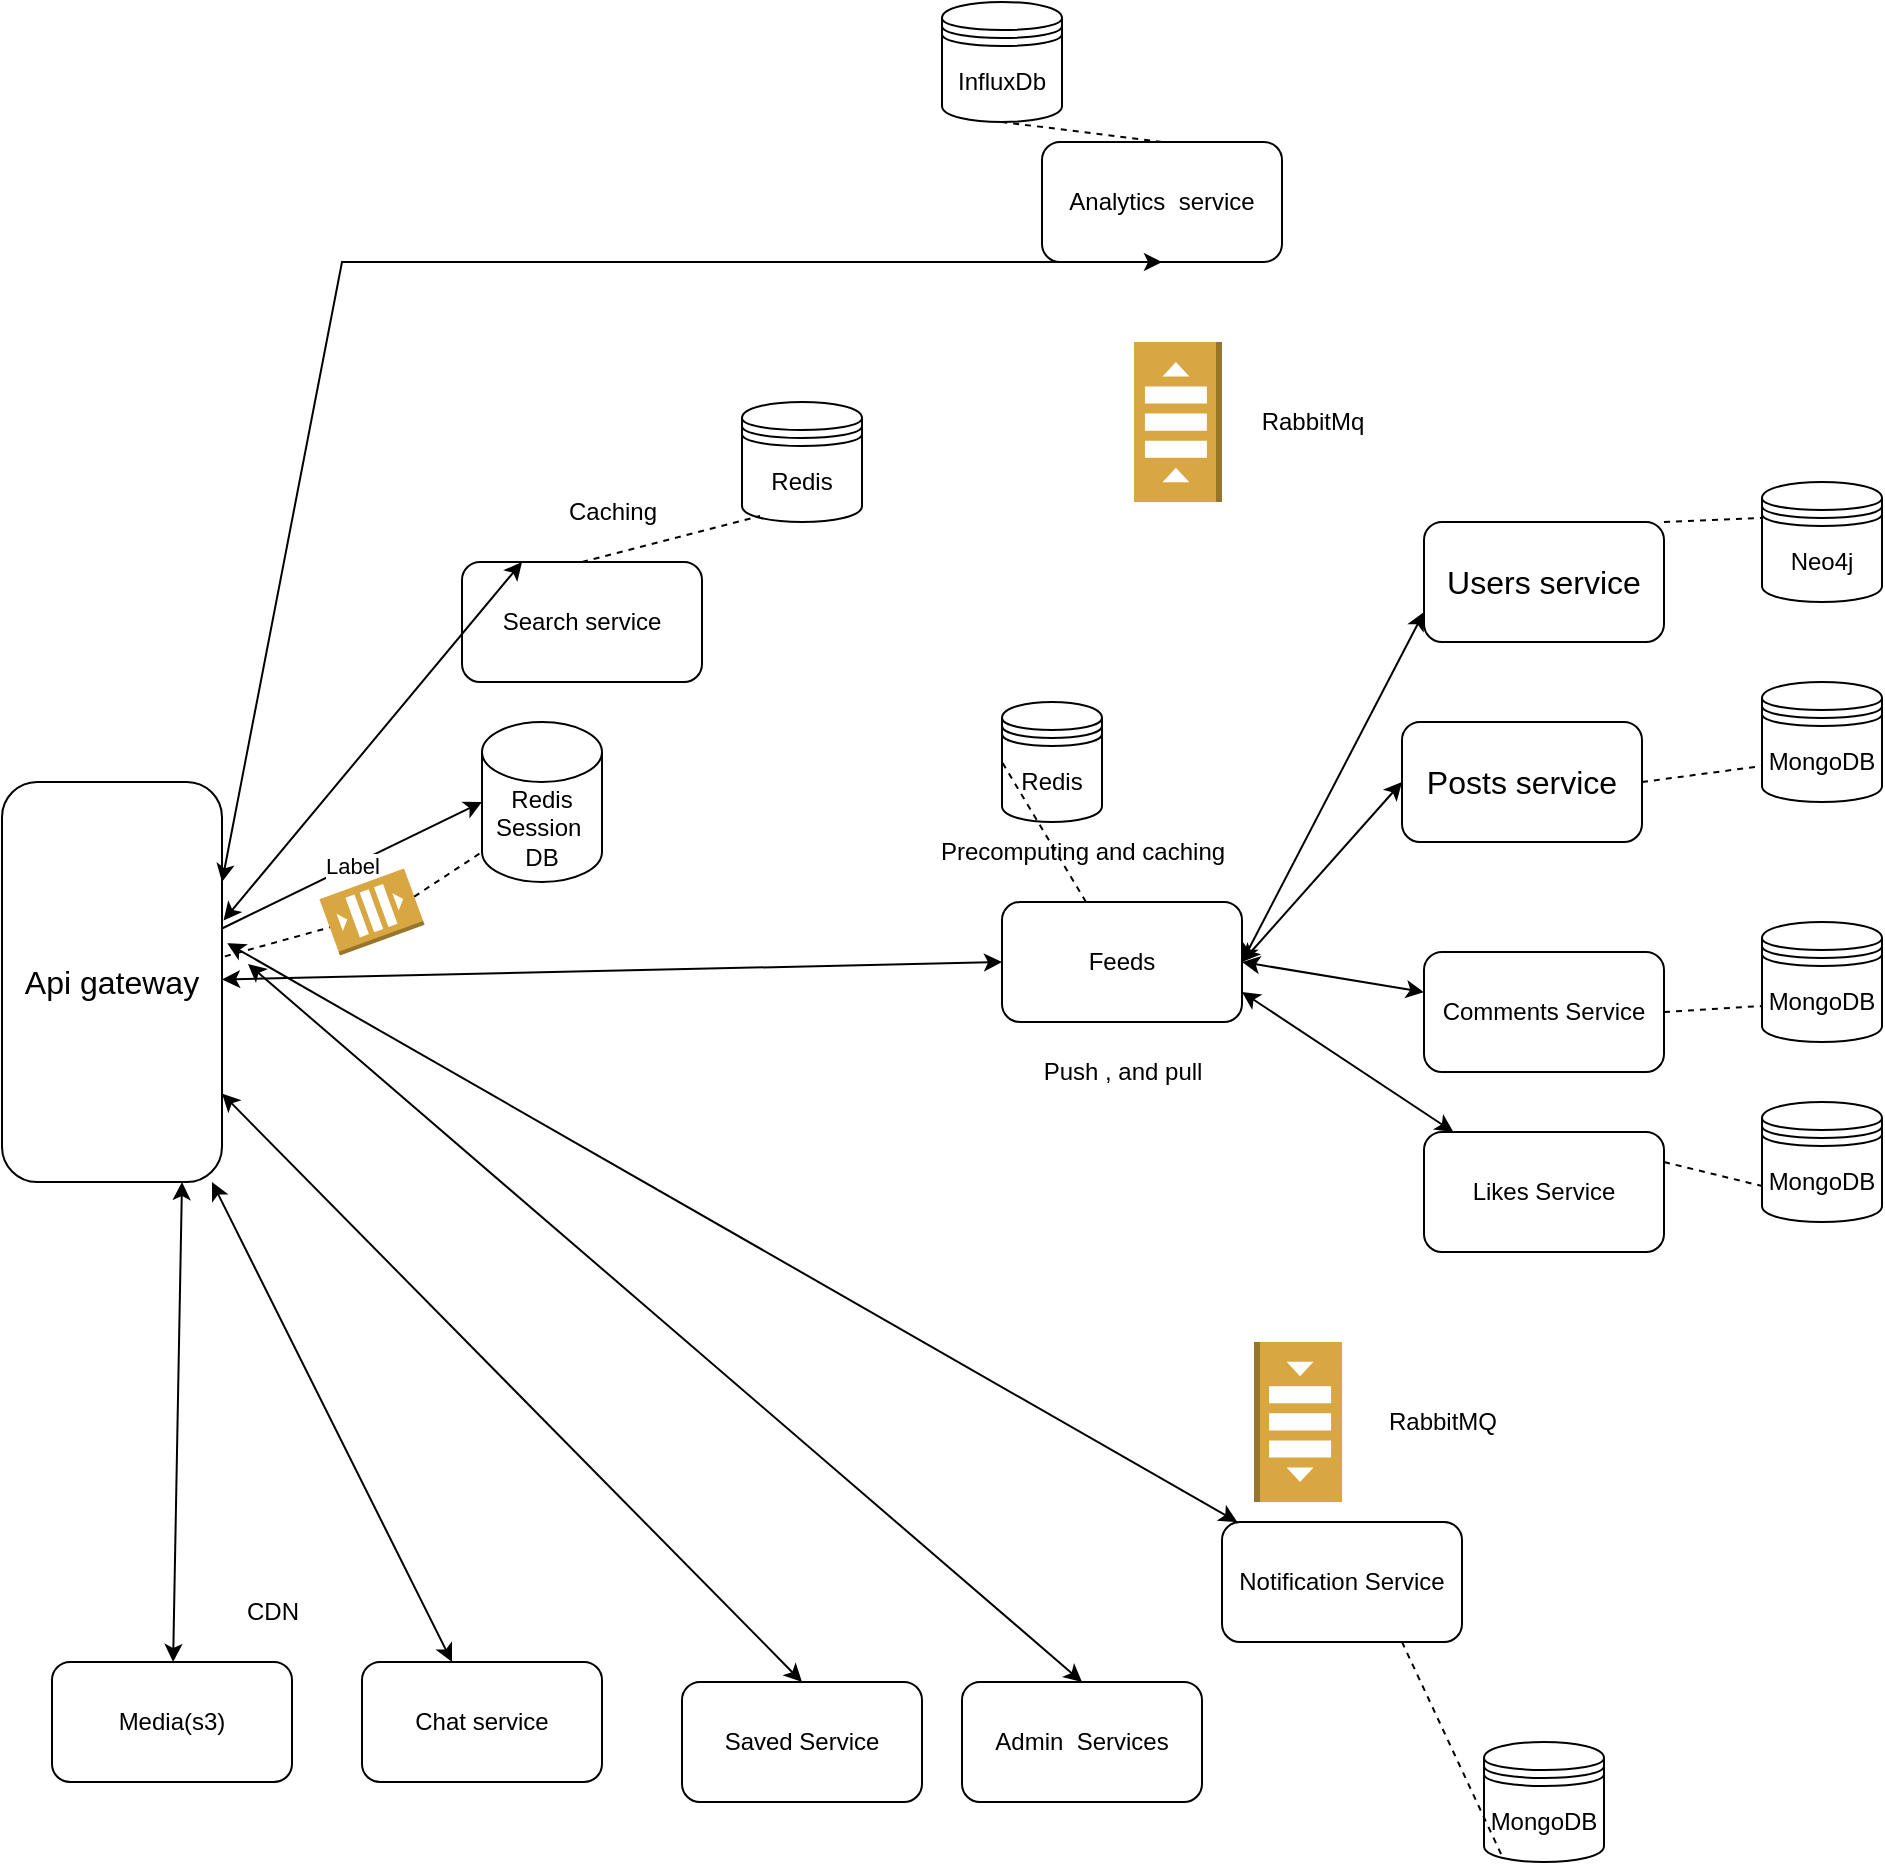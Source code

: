 <mxfile version="21.6.2" type="github">
  <diagram id="31b32b95-0358-9bc7-6ba0-a27c054ed1a7" name="Page-1">
    <mxGraphModel dx="-860" dy="481" grid="1" gridSize="10" guides="1" tooltips="1" connect="1" arrows="1" fold="1" page="1" pageScale="1" pageWidth="827" pageHeight="1169" background="none" math="0" shadow="0">
      <root>
        <mxCell id="0" />
        <mxCell id="1" parent="0" />
        <mxCell id="oQpSgmVscmDd02kqlDEu-95" value="&lt;font size=&quot;3&quot;&gt;Api gateway&lt;/font&gt;" style="rounded=1;whiteSpace=wrap;html=1;arcSize=16;" parent="1" vertex="1">
          <mxGeometry x="1680" y="440" width="110" height="200" as="geometry" />
        </mxCell>
        <mxCell id="oQpSgmVscmDd02kqlDEu-96" value="&lt;font size=&quot;3&quot;&gt;Users service&lt;/font&gt;" style="rounded=1;whiteSpace=wrap;html=1;" parent="1" vertex="1">
          <mxGeometry x="2391" y="310" width="120" height="60" as="geometry" />
        </mxCell>
        <mxCell id="oQpSgmVscmDd02kqlDEu-97" value="&lt;font size=&quot;3&quot;&gt;Posts service&lt;/font&gt;" style="rounded=1;whiteSpace=wrap;html=1;" parent="1" vertex="1">
          <mxGeometry x="2380" y="410" width="120" height="60" as="geometry" />
        </mxCell>
        <mxCell id="oQpSgmVscmDd02kqlDEu-98" value="Comments Service" style="rounded=1;whiteSpace=wrap;html=1;" parent="1" vertex="1">
          <mxGeometry x="2391" y="525" width="120" height="60" as="geometry" />
        </mxCell>
        <mxCell id="oQpSgmVscmDd02kqlDEu-99" value="Likes Service" style="rounded=1;whiteSpace=wrap;html=1;" parent="1" vertex="1">
          <mxGeometry x="2391" y="615" width="120" height="60" as="geometry" />
        </mxCell>
        <mxCell id="oQpSgmVscmDd02kqlDEu-100" value="Feeds" style="rounded=1;whiteSpace=wrap;html=1;" parent="1" vertex="1">
          <mxGeometry x="2180" y="500" width="120" height="60" as="geometry" />
        </mxCell>
        <mxCell id="oQpSgmVscmDd02kqlDEu-101" value="Media(s3)" style="rounded=1;whiteSpace=wrap;html=1;" parent="1" vertex="1">
          <mxGeometry x="1705" y="880" width="120" height="60" as="geometry" />
        </mxCell>
        <mxCell id="oQpSgmVscmDd02kqlDEu-102" value="Notification Service" style="rounded=1;whiteSpace=wrap;html=1;direction=west;" parent="1" vertex="1">
          <mxGeometry x="2290" y="810" width="120" height="60" as="geometry" />
        </mxCell>
        <mxCell id="oQpSgmVscmDd02kqlDEu-103" value="Search service" style="rounded=1;whiteSpace=wrap;html=1;" parent="1" vertex="1">
          <mxGeometry x="1910" y="330" width="120" height="60" as="geometry" />
        </mxCell>
        <mxCell id="oQpSgmVscmDd02kqlDEu-104" value="Analytics&amp;nbsp; service" style="rounded=1;whiteSpace=wrap;html=1;" parent="1" vertex="1">
          <mxGeometry x="2200" y="120" width="120" height="60" as="geometry" />
        </mxCell>
        <mxCell id="oQpSgmVscmDd02kqlDEu-105" value="Chat service" style="rounded=1;whiteSpace=wrap;html=1;" parent="1" vertex="1">
          <mxGeometry x="1860" y="880" width="120" height="60" as="geometry" />
        </mxCell>
        <mxCell id="oQpSgmVscmDd02kqlDEu-106" value="Saved Service" style="rounded=1;whiteSpace=wrap;html=1;" parent="1" vertex="1">
          <mxGeometry x="2020" y="890" width="120" height="60" as="geometry" />
        </mxCell>
        <mxCell id="oQpSgmVscmDd02kqlDEu-108" value="" style="html=1;labelBackgroundColor=#ffffff;startArrow=classic;startFill=1;startSize=6;endArrow=classic;endFill=1;endSize=6;jettySize=auto;orthogonalLoop=1;strokeWidth=1;fontSize=14;rounded=0;entryX=0;entryY=0.5;entryDx=0;entryDy=0;" parent="1" source="oQpSgmVscmDd02kqlDEu-95" target="oQpSgmVscmDd02kqlDEu-100" edge="1">
          <mxGeometry width="60" height="60" relative="1" as="geometry">
            <mxPoint x="1810" y="570" as="sourcePoint" />
            <mxPoint x="1960" y="560" as="targetPoint" />
          </mxGeometry>
        </mxCell>
        <mxCell id="oQpSgmVscmDd02kqlDEu-110" value="" style="html=1;labelBackgroundColor=#ffffff;startArrow=classic;startFill=1;startSize=6;endArrow=classic;endFill=1;endSize=6;jettySize=auto;orthogonalLoop=1;strokeWidth=1;fontSize=14;rounded=0;exitX=1;exitY=0.25;exitDx=0;exitDy=0;entryX=0.5;entryY=1;entryDx=0;entryDy=0;" parent="1" source="oQpSgmVscmDd02kqlDEu-95" target="oQpSgmVscmDd02kqlDEu-104" edge="1">
          <mxGeometry width="60" height="60" relative="1" as="geometry">
            <mxPoint x="2100" y="680" as="sourcePoint" />
            <mxPoint x="2160" y="620" as="targetPoint" />
            <Array as="points">
              <mxPoint x="1850" y="180" />
            </Array>
          </mxGeometry>
        </mxCell>
        <mxCell id="oQpSgmVscmDd02kqlDEu-111" value="" style="html=1;labelBackgroundColor=#ffffff;startArrow=classic;startFill=1;startSize=6;endArrow=classic;endFill=1;endSize=6;jettySize=auto;orthogonalLoop=1;strokeWidth=1;fontSize=14;rounded=0;entryX=0;entryY=0.75;entryDx=0;entryDy=0;exitX=1;exitY=0.5;exitDx=0;exitDy=0;" parent="1" source="oQpSgmVscmDd02kqlDEu-100" target="oQpSgmVscmDd02kqlDEu-96" edge="1">
          <mxGeometry width="60" height="60" relative="1" as="geometry">
            <mxPoint x="2100" y="680" as="sourcePoint" />
            <mxPoint x="2160" y="620" as="targetPoint" />
          </mxGeometry>
        </mxCell>
        <mxCell id="oQpSgmVscmDd02kqlDEu-112" value="" style="html=1;labelBackgroundColor=#ffffff;startArrow=classic;startFill=1;startSize=6;endArrow=classic;endFill=1;endSize=6;jettySize=auto;orthogonalLoop=1;strokeWidth=1;fontSize=14;rounded=0;entryX=0;entryY=0.5;entryDx=0;entryDy=0;exitX=1;exitY=0.5;exitDx=0;exitDy=0;" parent="1" source="oQpSgmVscmDd02kqlDEu-100" target="oQpSgmVscmDd02kqlDEu-97" edge="1">
          <mxGeometry width="60" height="60" relative="1" as="geometry">
            <mxPoint x="2100" y="680" as="sourcePoint" />
            <mxPoint x="2160" y="620" as="targetPoint" />
          </mxGeometry>
        </mxCell>
        <mxCell id="oQpSgmVscmDd02kqlDEu-113" value="" style="html=1;labelBackgroundColor=#ffffff;startArrow=classic;startFill=1;startSize=6;endArrow=classic;endFill=1;endSize=6;jettySize=auto;orthogonalLoop=1;strokeWidth=1;fontSize=14;rounded=0;exitX=1;exitY=0.5;exitDx=0;exitDy=0;" parent="1" source="oQpSgmVscmDd02kqlDEu-100" target="oQpSgmVscmDd02kqlDEu-98" edge="1">
          <mxGeometry width="60" height="60" relative="1" as="geometry">
            <mxPoint x="2100" y="680" as="sourcePoint" />
            <mxPoint x="2160" y="620" as="targetPoint" />
          </mxGeometry>
        </mxCell>
        <mxCell id="oQpSgmVscmDd02kqlDEu-114" value="" style="html=1;labelBackgroundColor=#ffffff;startArrow=classic;startFill=1;startSize=6;endArrow=classic;endFill=1;endSize=6;jettySize=auto;orthogonalLoop=1;strokeWidth=1;fontSize=14;rounded=0;exitX=1;exitY=0.75;exitDx=0;exitDy=0;" parent="1" source="oQpSgmVscmDd02kqlDEu-100" target="oQpSgmVscmDd02kqlDEu-99" edge="1">
          <mxGeometry width="60" height="60" relative="1" as="geometry">
            <mxPoint x="2100" y="680" as="sourcePoint" />
            <mxPoint x="2160" y="620" as="targetPoint" />
          </mxGeometry>
        </mxCell>
        <mxCell id="oQpSgmVscmDd02kqlDEu-115" value="" style="html=1;labelBackgroundColor=#ffffff;startArrow=classic;startFill=1;startSize=6;endArrow=classic;endFill=1;endSize=6;jettySize=auto;orthogonalLoop=1;strokeWidth=1;fontSize=14;rounded=0;exitX=1.007;exitY=0.346;exitDx=0;exitDy=0;entryX=0.25;entryY=0;entryDx=0;entryDy=0;exitPerimeter=0;" parent="1" source="oQpSgmVscmDd02kqlDEu-95" target="oQpSgmVscmDd02kqlDEu-103" edge="1">
          <mxGeometry width="60" height="60" relative="1" as="geometry">
            <mxPoint x="2100" y="680" as="sourcePoint" />
            <mxPoint x="2160" y="620" as="targetPoint" />
          </mxGeometry>
        </mxCell>
        <mxCell id="oQpSgmVscmDd02kqlDEu-116" value="" style="html=1;labelBackgroundColor=#ffffff;startArrow=classic;startFill=1;startSize=6;endArrow=classic;endFill=1;endSize=6;jettySize=auto;orthogonalLoop=1;strokeWidth=1;fontSize=14;rounded=0;entryX=0.5;entryY=0;entryDx=0;entryDy=0;" parent="1" source="oQpSgmVscmDd02kqlDEu-95" target="oQpSgmVscmDd02kqlDEu-106" edge="1">
          <mxGeometry width="60" height="60" relative="1" as="geometry">
            <mxPoint x="2100" y="680" as="sourcePoint" />
            <mxPoint x="2160" y="620" as="targetPoint" />
          </mxGeometry>
        </mxCell>
        <mxCell id="oQpSgmVscmDd02kqlDEu-117" value="" style="html=1;labelBackgroundColor=#ffffff;startArrow=classic;startFill=1;startSize=6;endArrow=classic;endFill=1;endSize=6;jettySize=auto;orthogonalLoop=1;strokeWidth=1;fontSize=14;rounded=0;" parent="1" target="oQpSgmVscmDd02kqlDEu-101" edge="1">
          <mxGeometry width="60" height="60" relative="1" as="geometry">
            <mxPoint x="1770" y="640" as="sourcePoint" />
            <mxPoint x="2160" y="620" as="targetPoint" />
          </mxGeometry>
        </mxCell>
        <mxCell id="oQpSgmVscmDd02kqlDEu-118" value="" style="html=1;labelBackgroundColor=#ffffff;startArrow=classic;startFill=1;startSize=6;endArrow=classic;endFill=1;endSize=6;jettySize=auto;orthogonalLoop=1;strokeWidth=1;fontSize=14;rounded=0;" parent="1" source="oQpSgmVscmDd02kqlDEu-95" target="oQpSgmVscmDd02kqlDEu-105" edge="1">
          <mxGeometry width="60" height="60" relative="1" as="geometry">
            <mxPoint x="2100" y="680" as="sourcePoint" />
            <mxPoint x="2160" y="620" as="targetPoint" />
          </mxGeometry>
        </mxCell>
        <mxCell id="oQpSgmVscmDd02kqlDEu-120" value="" style="html=1;labelBackgroundColor=#ffffff;startArrow=classic;startFill=1;startSize=6;endArrow=classic;endFill=1;endSize=6;jettySize=auto;orthogonalLoop=1;strokeWidth=1;fontSize=14;rounded=0;exitX=1.024;exitY=0.403;exitDx=0;exitDy=0;exitPerimeter=0;" parent="1" source="oQpSgmVscmDd02kqlDEu-95" target="oQpSgmVscmDd02kqlDEu-102" edge="1">
          <mxGeometry width="60" height="60" relative="1" as="geometry">
            <mxPoint x="2100" y="680" as="sourcePoint" />
            <mxPoint x="2160" y="620" as="targetPoint" />
          </mxGeometry>
        </mxCell>
        <mxCell id="oQpSgmVscmDd02kqlDEu-122" value="Precomputing and caching" style="text;html=1;align=center;verticalAlign=middle;resizable=0;points=[];autosize=1;strokeColor=none;fillColor=none;" parent="1" vertex="1">
          <mxGeometry x="2135" y="460" width="170" height="30" as="geometry" />
        </mxCell>
        <mxCell id="oQpSgmVscmDd02kqlDEu-123" value="Redis" style="shape=datastore;whiteSpace=wrap;html=1;" parent="1" vertex="1">
          <mxGeometry x="2180" y="400" width="50" height="60" as="geometry" />
        </mxCell>
        <mxCell id="oQpSgmVscmDd02kqlDEu-124" value="" style="html=1;labelBackgroundColor=#ffffff;endArrow=none;endFill=0;jettySize=auto;orthogonalLoop=1;strokeWidth=1;dashed=1;fontSize=14;rounded=0;entryX=0;entryY=0.5;entryDx=0;entryDy=0;" parent="1" source="oQpSgmVscmDd02kqlDEu-100" target="oQpSgmVscmDd02kqlDEu-123" edge="1">
          <mxGeometry width="60" height="60" relative="1" as="geometry">
            <mxPoint x="2100" y="680" as="sourcePoint" />
            <mxPoint x="2160" y="620" as="targetPoint" />
          </mxGeometry>
        </mxCell>
        <mxCell id="oQpSgmVscmDd02kqlDEu-125" value="Neo4j" style="shape=datastore;whiteSpace=wrap;html=1;" parent="1" vertex="1">
          <mxGeometry x="2560" y="290" width="60" height="60" as="geometry" />
        </mxCell>
        <mxCell id="oQpSgmVscmDd02kqlDEu-126" value="" style="html=1;labelBackgroundColor=#ffffff;endArrow=none;endFill=0;jettySize=auto;orthogonalLoop=1;strokeWidth=1;dashed=1;fontSize=14;rounded=0;entryX=0;entryY=0.3;entryDx=0;entryDy=0;exitX=1;exitY=0;exitDx=0;exitDy=0;" parent="1" source="oQpSgmVscmDd02kqlDEu-96" target="oQpSgmVscmDd02kqlDEu-125" edge="1">
          <mxGeometry width="60" height="60" relative="1" as="geometry">
            <mxPoint x="2100" y="680" as="sourcePoint" />
            <mxPoint x="2160" y="620" as="targetPoint" />
          </mxGeometry>
        </mxCell>
        <mxCell id="oQpSgmVscmDd02kqlDEu-127" value="InfluxDb" style="shape=datastore;whiteSpace=wrap;html=1;" parent="1" vertex="1">
          <mxGeometry x="2150" y="50" width="60" height="60" as="geometry" />
        </mxCell>
        <mxCell id="oQpSgmVscmDd02kqlDEu-128" value="" style="html=1;labelBackgroundColor=#ffffff;endArrow=none;endFill=0;jettySize=auto;orthogonalLoop=1;strokeWidth=1;dashed=1;fontSize=14;rounded=0;entryX=0.5;entryY=1;entryDx=0;entryDy=0;exitX=0.5;exitY=0;exitDx=0;exitDy=0;" parent="1" source="oQpSgmVscmDd02kqlDEu-104" target="oQpSgmVscmDd02kqlDEu-127" edge="1">
          <mxGeometry width="60" height="60" relative="1" as="geometry">
            <mxPoint x="2100" y="560" as="sourcePoint" />
            <mxPoint x="2160" y="500" as="targetPoint" />
          </mxGeometry>
        </mxCell>
        <mxCell id="oQpSgmVscmDd02kqlDEu-129" value="MongoDB" style="shape=datastore;whiteSpace=wrap;html=1;" parent="1" vertex="1">
          <mxGeometry x="2560" y="390" width="60" height="60" as="geometry" />
        </mxCell>
        <mxCell id="oQpSgmVscmDd02kqlDEu-130" value="" style="html=1;labelBackgroundColor=#ffffff;endArrow=none;endFill=0;jettySize=auto;orthogonalLoop=1;strokeWidth=1;dashed=1;fontSize=14;rounded=0;entryX=0;entryY=0.7;entryDx=0;entryDy=0;exitX=1;exitY=0.5;exitDx=0;exitDy=0;" parent="1" source="oQpSgmVscmDd02kqlDEu-97" target="oQpSgmVscmDd02kqlDEu-129" edge="1">
          <mxGeometry width="60" height="60" relative="1" as="geometry">
            <mxPoint x="2360" y="330" as="sourcePoint" />
            <mxPoint x="2420" y="348" as="targetPoint" />
          </mxGeometry>
        </mxCell>
        <mxCell id="oQpSgmVscmDd02kqlDEu-131" value="Redis" style="shape=datastore;whiteSpace=wrap;html=1;" parent="1" vertex="1">
          <mxGeometry x="2050" y="250" width="60" height="60" as="geometry" />
        </mxCell>
        <mxCell id="oQpSgmVscmDd02kqlDEu-132" value="" style="html=1;labelBackgroundColor=#ffffff;endArrow=none;endFill=0;jettySize=auto;orthogonalLoop=1;strokeWidth=1;dashed=1;fontSize=14;rounded=0;entryX=0.15;entryY=0.95;entryDx=0;entryDy=0;entryPerimeter=0;exitX=0.5;exitY=0;exitDx=0;exitDy=0;" parent="1" source="oQpSgmVscmDd02kqlDEu-103" target="oQpSgmVscmDd02kqlDEu-131" edge="1">
          <mxGeometry width="60" height="60" relative="1" as="geometry">
            <mxPoint x="2100" y="560" as="sourcePoint" />
            <mxPoint x="2160" y="500" as="targetPoint" />
          </mxGeometry>
        </mxCell>
        <mxCell id="oQpSgmVscmDd02kqlDEu-133" value="Caching" style="text;html=1;align=center;verticalAlign=middle;resizable=0;points=[];autosize=1;strokeColor=none;fillColor=none;" parent="1" vertex="1">
          <mxGeometry x="1950" y="290" width="70" height="30" as="geometry" />
        </mxCell>
        <mxCell id="oQpSgmVscmDd02kqlDEu-134" value="" style="outlineConnect=0;dashed=0;verticalLabelPosition=bottom;verticalAlign=top;align=center;html=1;shape=mxgraph.aws3.queue;fillColor=#D9A741;gradientColor=none;direction=north;" parent="1" vertex="1">
          <mxGeometry x="2246" y="220" width="44" height="80" as="geometry" />
        </mxCell>
        <mxCell id="oQpSgmVscmDd02kqlDEu-135" value="RabbitMq" style="text;html=1;align=center;verticalAlign=middle;resizable=0;points=[];autosize=1;strokeColor=none;fillColor=none;" parent="1" vertex="1">
          <mxGeometry x="2300" y="245" width="70" height="30" as="geometry" />
        </mxCell>
        <mxCell id="oQpSgmVscmDd02kqlDEu-136" value="" style="outlineConnect=0;dashed=0;verticalLabelPosition=bottom;verticalAlign=top;align=center;html=1;shape=mxgraph.aws3.queue;fillColor=#D9A741;gradientColor=none;direction=north;rotation=-180;" parent="1" vertex="1">
          <mxGeometry x="2306" y="720" width="44" height="80" as="geometry" />
        </mxCell>
        <mxCell id="oQpSgmVscmDd02kqlDEu-138" value="RabbitMQ" style="text;html=1;align=center;verticalAlign=middle;resizable=0;points=[];autosize=1;strokeColor=none;fillColor=none;" parent="1" vertex="1">
          <mxGeometry x="2360" y="745" width="80" height="30" as="geometry" />
        </mxCell>
        <mxCell id="oQpSgmVscmDd02kqlDEu-139" value="CDN" style="text;html=1;align=center;verticalAlign=middle;resizable=0;points=[];autosize=1;strokeColor=none;fillColor=none;" parent="1" vertex="1">
          <mxGeometry x="1790" y="840" width="50" height="30" as="geometry" />
        </mxCell>
        <mxCell id="oQpSgmVscmDd02kqlDEu-142" value="Admin&amp;nbsp; Services" style="rounded=1;whiteSpace=wrap;html=1;" parent="1" vertex="1">
          <mxGeometry x="2160" y="890" width="120" height="60" as="geometry" />
        </mxCell>
        <mxCell id="oQpSgmVscmDd02kqlDEu-143" value="" style="html=1;labelBackgroundColor=#ffffff;startArrow=classic;startFill=1;startSize=6;endArrow=classic;endFill=1;endSize=6;jettySize=auto;orthogonalLoop=1;strokeWidth=1;fontSize=14;rounded=0;exitX=1.024;exitY=0.403;exitDx=0;exitDy=0;exitPerimeter=0;entryX=0.5;entryY=0;entryDx=0;entryDy=0;" parent="1" target="oQpSgmVscmDd02kqlDEu-142" edge="1">
          <mxGeometry width="60" height="60" relative="1" as="geometry">
            <mxPoint x="1803" y="531" as="sourcePoint" />
            <mxPoint x="2308" y="820" as="targetPoint" />
          </mxGeometry>
        </mxCell>
        <mxCell id="oQpSgmVscmDd02kqlDEu-144" value="Redis&lt;br&gt;Session&amp;nbsp; DB" style="shape=cylinder3;whiteSpace=wrap;html=1;boundedLbl=1;backgroundOutline=1;size=15;" parent="1" vertex="1">
          <mxGeometry x="1920" y="410" width="60" height="80" as="geometry" />
        </mxCell>
        <mxCell id="oQpSgmVscmDd02kqlDEu-145" value="" style="endArrow=classic;html=1;rounded=0;entryX=0;entryY=0.5;entryDx=0;entryDy=0;entryPerimeter=0;" parent="1" source="oQpSgmVscmDd02kqlDEu-95" target="oQpSgmVscmDd02kqlDEu-144" edge="1">
          <mxGeometry relative="1" as="geometry">
            <mxPoint x="1880" y="510" as="sourcePoint" />
            <mxPoint x="1980" y="510" as="targetPoint" />
          </mxGeometry>
        </mxCell>
        <mxCell id="oQpSgmVscmDd02kqlDEu-146" value="Label" style="edgeLabel;resizable=0;html=1;align=center;verticalAlign=middle;" parent="oQpSgmVscmDd02kqlDEu-145" connectable="0" vertex="1">
          <mxGeometry relative="1" as="geometry" />
        </mxCell>
        <mxCell id="oQpSgmVscmDd02kqlDEu-147" value="" style="outlineConnect=0;dashed=0;verticalLabelPosition=bottom;verticalAlign=top;align=center;html=1;shape=mxgraph.aws3.queue;fillColor=#D9A741;gradientColor=none;direction=north;rotation=70;" parent="1" vertex="1">
          <mxGeometry x="1850" y="482.5" width="30" height="45" as="geometry" />
        </mxCell>
        <mxCell id="oQpSgmVscmDd02kqlDEu-149" value="" style="html=1;labelBackgroundColor=#ffffff;endArrow=none;endFill=0;jettySize=auto;orthogonalLoop=1;strokeWidth=1;dashed=1;fontSize=14;rounded=0;exitX=1.013;exitY=0.436;exitDx=0;exitDy=0;exitPerimeter=0;entryX=0;entryY=0.5;entryDx=0;entryDy=0;entryPerimeter=0;" parent="1" source="oQpSgmVscmDd02kqlDEu-95" target="oQpSgmVscmDd02kqlDEu-147" edge="1">
          <mxGeometry width="60" height="60" relative="1" as="geometry">
            <mxPoint x="1900" y="540" as="sourcePoint" />
            <mxPoint x="1960" y="480" as="targetPoint" />
          </mxGeometry>
        </mxCell>
        <mxCell id="oQpSgmVscmDd02kqlDEu-150" value="" style="html=1;labelBackgroundColor=#ffffff;endArrow=none;endFill=0;jettySize=auto;orthogonalLoop=1;strokeWidth=1;dashed=1;fontSize=14;rounded=0;exitX=1;exitY=0.5;exitDx=0;exitDy=0;exitPerimeter=0;entryX=0;entryY=1;entryDx=0;entryDy=-15;entryPerimeter=0;" parent="1" source="oQpSgmVscmDd02kqlDEu-147" target="oQpSgmVscmDd02kqlDEu-144" edge="1">
          <mxGeometry width="60" height="60" relative="1" as="geometry">
            <mxPoint x="1900" y="540" as="sourcePoint" />
            <mxPoint x="1960" y="480" as="targetPoint" />
          </mxGeometry>
        </mxCell>
        <mxCell id="oQpSgmVscmDd02kqlDEu-153" value="Push , and pull" style="text;html=1;align=center;verticalAlign=middle;resizable=0;points=[];autosize=1;strokeColor=none;fillColor=none;" parent="1" vertex="1">
          <mxGeometry x="2190" y="570" width="100" height="30" as="geometry" />
        </mxCell>
        <mxCell id="oQpSgmVscmDd02kqlDEu-155" value="MongoDB" style="shape=datastore;whiteSpace=wrap;html=1;" parent="1" vertex="1">
          <mxGeometry x="2560" y="510" width="60" height="60" as="geometry" />
        </mxCell>
        <mxCell id="oQpSgmVscmDd02kqlDEu-156" value="" style="html=1;labelBackgroundColor=#ffffff;endArrow=none;endFill=0;jettySize=auto;orthogonalLoop=1;strokeWidth=1;dashed=1;fontSize=14;rounded=0;entryX=0;entryY=0.7;entryDx=0;entryDy=0;exitX=1;exitY=0.5;exitDx=0;exitDy=0;" parent="1" source="oQpSgmVscmDd02kqlDEu-98" target="oQpSgmVscmDd02kqlDEu-155" edge="1">
          <mxGeometry width="60" height="60" relative="1" as="geometry">
            <mxPoint x="1990" y="600" as="sourcePoint" />
            <mxPoint x="2050" y="540" as="targetPoint" />
          </mxGeometry>
        </mxCell>
        <mxCell id="oQpSgmVscmDd02kqlDEu-157" value="MongoDB" style="shape=datastore;whiteSpace=wrap;html=1;" parent="1" vertex="1">
          <mxGeometry x="2560" y="600" width="60" height="60" as="geometry" />
        </mxCell>
        <mxCell id="oQpSgmVscmDd02kqlDEu-158" value="" style="html=1;labelBackgroundColor=#ffffff;endArrow=none;endFill=0;jettySize=auto;orthogonalLoop=1;strokeWidth=1;dashed=1;fontSize=14;rounded=0;entryX=0;entryY=0.7;entryDx=0;entryDy=0;exitX=1;exitY=0.25;exitDx=0;exitDy=0;" parent="1" source="oQpSgmVscmDd02kqlDEu-99" target="oQpSgmVscmDd02kqlDEu-157" edge="1">
          <mxGeometry width="60" height="60" relative="1" as="geometry">
            <mxPoint x="2350" y="570" as="sourcePoint" />
            <mxPoint x="2410" y="580" as="targetPoint" />
          </mxGeometry>
        </mxCell>
        <mxCell id="oQpSgmVscmDd02kqlDEu-160" value="MongoDB" style="shape=datastore;whiteSpace=wrap;html=1;" parent="1" vertex="1">
          <mxGeometry x="2421" y="920" width="60" height="60" as="geometry" />
        </mxCell>
        <mxCell id="oQpSgmVscmDd02kqlDEu-161" value="" style="html=1;labelBackgroundColor=#ffffff;endArrow=none;endFill=0;jettySize=auto;orthogonalLoop=1;strokeWidth=1;dashed=1;fontSize=14;rounded=0;entryX=0.15;entryY=0.95;entryDx=0;entryDy=0;exitX=0.25;exitY=0;exitDx=0;exitDy=0;entryPerimeter=0;" parent="1" source="oQpSgmVscmDd02kqlDEu-102" target="oQpSgmVscmDd02kqlDEu-160" edge="1">
          <mxGeometry width="60" height="60" relative="1" as="geometry">
            <mxPoint x="2340" y="655" as="sourcePoint" />
            <mxPoint x="2410" y="672" as="targetPoint" />
          </mxGeometry>
        </mxCell>
      </root>
    </mxGraphModel>
  </diagram>
</mxfile>
